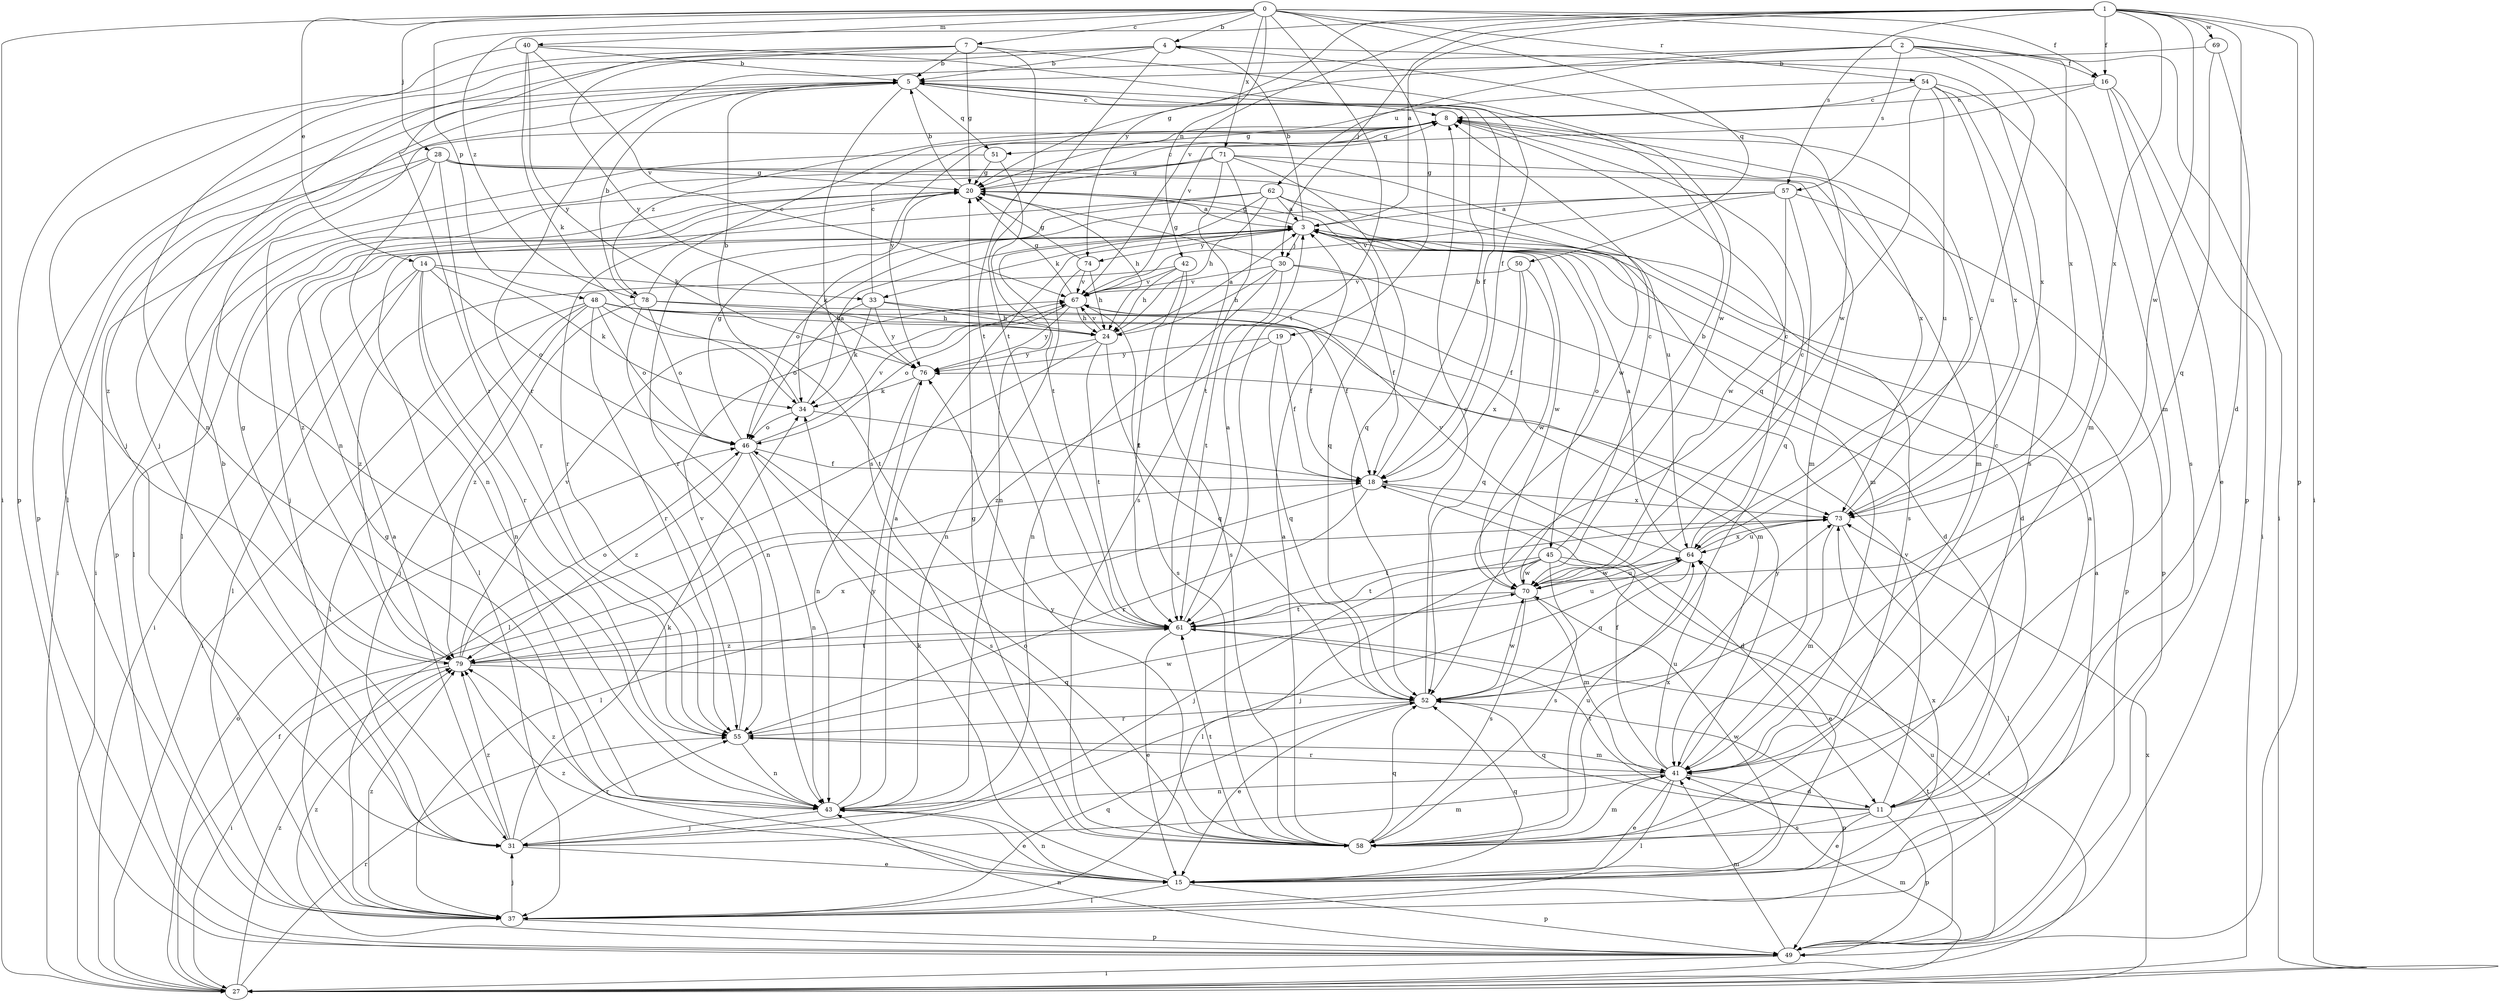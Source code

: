 strict digraph  {
0;
1;
2;
3;
4;
5;
7;
8;
11;
14;
15;
16;
18;
19;
20;
24;
27;
28;
30;
31;
33;
34;
37;
40;
41;
42;
43;
45;
46;
48;
49;
50;
51;
52;
54;
55;
57;
58;
61;
62;
64;
67;
69;
70;
71;
73;
74;
76;
78;
79;
0 -> 4  [label=b];
0 -> 7  [label=c];
0 -> 14  [label=e];
0 -> 16  [label=f];
0 -> 19  [label=g];
0 -> 27  [label=i];
0 -> 28  [label=j];
0 -> 40  [label=m];
0 -> 42  [label=n];
0 -> 48  [label=p];
0 -> 50  [label=q];
0 -> 54  [label=r];
0 -> 61  [label=t];
0 -> 71  [label=x];
0 -> 73  [label=x];
1 -> 3  [label=a];
1 -> 11  [label=d];
1 -> 16  [label=f];
1 -> 27  [label=i];
1 -> 30  [label=j];
1 -> 49  [label=p];
1 -> 57  [label=s];
1 -> 67  [label=v];
1 -> 69  [label=w];
1 -> 70  [label=w];
1 -> 73  [label=x];
1 -> 74  [label=y];
1 -> 78  [label=z];
2 -> 16  [label=f];
2 -> 20  [label=g];
2 -> 27  [label=i];
2 -> 41  [label=m];
2 -> 55  [label=r];
2 -> 57  [label=s];
2 -> 62  [label=u];
2 -> 64  [label=u];
3 -> 4  [label=b];
3 -> 11  [label=d];
3 -> 20  [label=g];
3 -> 30  [label=j];
3 -> 33  [label=k];
3 -> 37  [label=l];
3 -> 45  [label=o];
3 -> 46  [label=o];
3 -> 49  [label=p];
3 -> 70  [label=w];
3 -> 74  [label=y];
4 -> 5  [label=b];
4 -> 31  [label=j];
4 -> 61  [label=t];
4 -> 70  [label=w];
4 -> 73  [label=x];
4 -> 76  [label=y];
5 -> 8  [label=c];
5 -> 18  [label=f];
5 -> 37  [label=l];
5 -> 43  [label=n];
5 -> 49  [label=p];
5 -> 51  [label=q];
5 -> 58  [label=s];
7 -> 5  [label=b];
7 -> 20  [label=g];
7 -> 31  [label=j];
7 -> 43  [label=n];
7 -> 55  [label=r];
7 -> 61  [label=t];
7 -> 70  [label=w];
8 -> 51  [label=q];
8 -> 73  [label=x];
8 -> 76  [label=y];
8 -> 78  [label=z];
8 -> 79  [label=z];
11 -> 3  [label=a];
11 -> 15  [label=e];
11 -> 49  [label=p];
11 -> 52  [label=q];
11 -> 58  [label=s];
11 -> 61  [label=t];
11 -> 67  [label=v];
14 -> 27  [label=i];
14 -> 33  [label=k];
14 -> 34  [label=k];
14 -> 37  [label=l];
14 -> 43  [label=n];
14 -> 46  [label=o];
14 -> 55  [label=r];
15 -> 20  [label=g];
15 -> 34  [label=k];
15 -> 37  [label=l];
15 -> 43  [label=n];
15 -> 49  [label=p];
15 -> 52  [label=q];
15 -> 70  [label=w];
15 -> 73  [label=x];
15 -> 79  [label=z];
16 -> 8  [label=c];
16 -> 15  [label=e];
16 -> 27  [label=i];
16 -> 58  [label=s];
16 -> 67  [label=v];
18 -> 5  [label=b];
18 -> 11  [label=d];
18 -> 37  [label=l];
18 -> 55  [label=r];
18 -> 73  [label=x];
19 -> 18  [label=f];
19 -> 52  [label=q];
19 -> 76  [label=y];
19 -> 79  [label=z];
20 -> 3  [label=a];
20 -> 5  [label=b];
20 -> 8  [label=c];
20 -> 24  [label=h];
20 -> 37  [label=l];
20 -> 52  [label=q];
20 -> 55  [label=r];
24 -> 3  [label=a];
24 -> 37  [label=l];
24 -> 52  [label=q];
24 -> 61  [label=t];
24 -> 67  [label=v];
24 -> 76  [label=y];
27 -> 18  [label=f];
27 -> 41  [label=m];
27 -> 46  [label=o];
27 -> 55  [label=r];
27 -> 73  [label=x];
27 -> 79  [label=z];
28 -> 20  [label=g];
28 -> 27  [label=i];
28 -> 41  [label=m];
28 -> 43  [label=n];
28 -> 49  [label=p];
28 -> 55  [label=r];
28 -> 70  [label=w];
30 -> 11  [label=d];
30 -> 18  [label=f];
30 -> 20  [label=g];
30 -> 24  [label=h];
30 -> 43  [label=n];
30 -> 61  [label=t];
30 -> 67  [label=v];
31 -> 3  [label=a];
31 -> 5  [label=b];
31 -> 15  [label=e];
31 -> 34  [label=k];
31 -> 41  [label=m];
31 -> 55  [label=r];
31 -> 79  [label=z];
33 -> 8  [label=c];
33 -> 18  [label=f];
33 -> 24  [label=h];
33 -> 34  [label=k];
33 -> 46  [label=o];
33 -> 76  [label=y];
34 -> 3  [label=a];
34 -> 5  [label=b];
34 -> 18  [label=f];
34 -> 46  [label=o];
37 -> 3  [label=a];
37 -> 31  [label=j];
37 -> 49  [label=p];
37 -> 52  [label=q];
37 -> 79  [label=z];
40 -> 5  [label=b];
40 -> 18  [label=f];
40 -> 34  [label=k];
40 -> 49  [label=p];
40 -> 67  [label=v];
40 -> 76  [label=y];
41 -> 8  [label=c];
41 -> 11  [label=d];
41 -> 15  [label=e];
41 -> 18  [label=f];
41 -> 37  [label=l];
41 -> 43  [label=n];
41 -> 55  [label=r];
41 -> 64  [label=u];
41 -> 76  [label=y];
42 -> 24  [label=h];
42 -> 58  [label=s];
42 -> 61  [label=t];
42 -> 67  [label=v];
42 -> 79  [label=z];
43 -> 3  [label=a];
43 -> 15  [label=e];
43 -> 31  [label=j];
43 -> 76  [label=y];
43 -> 79  [label=z];
45 -> 8  [label=c];
45 -> 15  [label=e];
45 -> 27  [label=i];
45 -> 31  [label=j];
45 -> 37  [label=l];
45 -> 58  [label=s];
45 -> 61  [label=t];
45 -> 70  [label=w];
46 -> 18  [label=f];
46 -> 20  [label=g];
46 -> 43  [label=n];
46 -> 58  [label=s];
46 -> 67  [label=v];
46 -> 79  [label=z];
48 -> 18  [label=f];
48 -> 24  [label=h];
48 -> 27  [label=i];
48 -> 31  [label=j];
48 -> 37  [label=l];
48 -> 41  [label=m];
48 -> 46  [label=o];
48 -> 55  [label=r];
48 -> 61  [label=t];
49 -> 27  [label=i];
49 -> 41  [label=m];
49 -> 43  [label=n];
49 -> 61  [label=t];
49 -> 64  [label=u];
49 -> 79  [label=z];
50 -> 18  [label=f];
50 -> 52  [label=q];
50 -> 67  [label=v];
50 -> 70  [label=w];
51 -> 20  [label=g];
51 -> 31  [label=j];
51 -> 61  [label=t];
52 -> 8  [label=c];
52 -> 15  [label=e];
52 -> 49  [label=p];
52 -> 55  [label=r];
52 -> 70  [label=w];
54 -> 8  [label=c];
54 -> 20  [label=g];
54 -> 41  [label=m];
54 -> 52  [label=q];
54 -> 58  [label=s];
54 -> 64  [label=u];
54 -> 73  [label=x];
55 -> 41  [label=m];
55 -> 43  [label=n];
55 -> 67  [label=v];
55 -> 70  [label=w];
57 -> 3  [label=a];
57 -> 34  [label=k];
57 -> 49  [label=p];
57 -> 52  [label=q];
57 -> 67  [label=v];
57 -> 70  [label=w];
58 -> 3  [label=a];
58 -> 20  [label=g];
58 -> 41  [label=m];
58 -> 46  [label=o];
58 -> 52  [label=q];
58 -> 61  [label=t];
58 -> 64  [label=u];
58 -> 73  [label=x];
58 -> 76  [label=y];
61 -> 3  [label=a];
61 -> 15  [label=e];
61 -> 64  [label=u];
61 -> 79  [label=z];
62 -> 3  [label=a];
62 -> 24  [label=h];
62 -> 41  [label=m];
62 -> 43  [label=n];
62 -> 55  [label=r];
62 -> 58  [label=s];
62 -> 79  [label=z];
64 -> 3  [label=a];
64 -> 8  [label=c];
64 -> 31  [label=j];
64 -> 52  [label=q];
64 -> 67  [label=v];
64 -> 70  [label=w];
64 -> 73  [label=x];
67 -> 20  [label=g];
67 -> 24  [label=h];
67 -> 46  [label=o];
67 -> 58  [label=s];
67 -> 76  [label=y];
69 -> 5  [label=b];
69 -> 49  [label=p];
69 -> 52  [label=q];
70 -> 5  [label=b];
70 -> 8  [label=c];
70 -> 41  [label=m];
70 -> 58  [label=s];
70 -> 61  [label=t];
70 -> 64  [label=u];
71 -> 20  [label=g];
71 -> 27  [label=i];
71 -> 37  [label=l];
71 -> 41  [label=m];
71 -> 52  [label=q];
71 -> 58  [label=s];
71 -> 61  [label=t];
71 -> 64  [label=u];
73 -> 8  [label=c];
73 -> 37  [label=l];
73 -> 41  [label=m];
73 -> 61  [label=t];
73 -> 64  [label=u];
74 -> 20  [label=g];
74 -> 24  [label=h];
74 -> 43  [label=n];
74 -> 67  [label=v];
76 -> 34  [label=k];
76 -> 43  [label=n];
78 -> 5  [label=b];
78 -> 8  [label=c];
78 -> 24  [label=h];
78 -> 43  [label=n];
78 -> 46  [label=o];
78 -> 73  [label=x];
78 -> 79  [label=z];
79 -> 20  [label=g];
79 -> 27  [label=i];
79 -> 46  [label=o];
79 -> 52  [label=q];
79 -> 61  [label=t];
79 -> 67  [label=v];
79 -> 73  [label=x];
}
